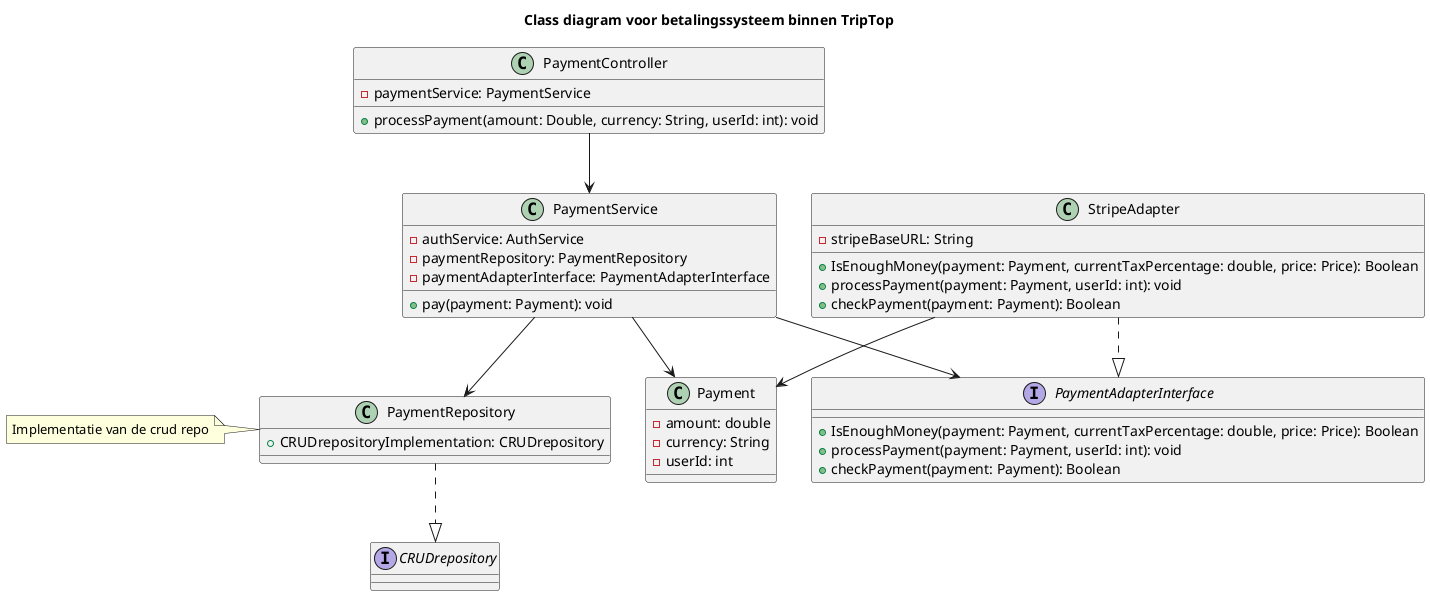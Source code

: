 @startuml

title Class diagram voor betalingssysteem binnen TripTop

Class Payment {
    - amount: double
    - currency: String
    - userId: int
}

class PaymentController {
    - paymentService: PaymentService
    + processPayment(amount: Double, currency: String, userId: int): void
}

Class PaymentService {
    - authService: AuthService
    - paymentRepository: PaymentRepository
    - paymentAdapterInterface: PaymentAdapterInterface
    + pay(payment: Payment): void
}

Class StripeAdapter {
    - stripeBaseURL: String
    + IsEnoughMoney(payment: Payment, currentTaxPercentage: double, price: Price): Boolean
    + processPayment(payment: Payment, userId: int): void
    + checkPayment(payment: Payment): Boolean
}

Interface PaymentAdapterInterface {
    + IsEnoughMoney(payment: Payment, currentTaxPercentage: double, price: Price): Boolean
    + processPayment(payment: Payment, userId: int): void
    + checkPayment(payment: Payment): Boolean
}

Class PaymentRepository {
    + CRUDrepositoryImplementation: CRUDrepository
}

Interface CRUDrepository {
    
}

note left of PaymentRepository
  Implementatie van de crud repo
end note

PaymentController --> PaymentService
PaymentService --> PaymentRepository
PaymentService --> Payment
PaymentService -->  PaymentAdapterInterface
StripeAdapter ..|> PaymentAdapterInterface
StripeAdapter --> Payment
PaymentRepository ..|> CRUDrepository

@enduml

